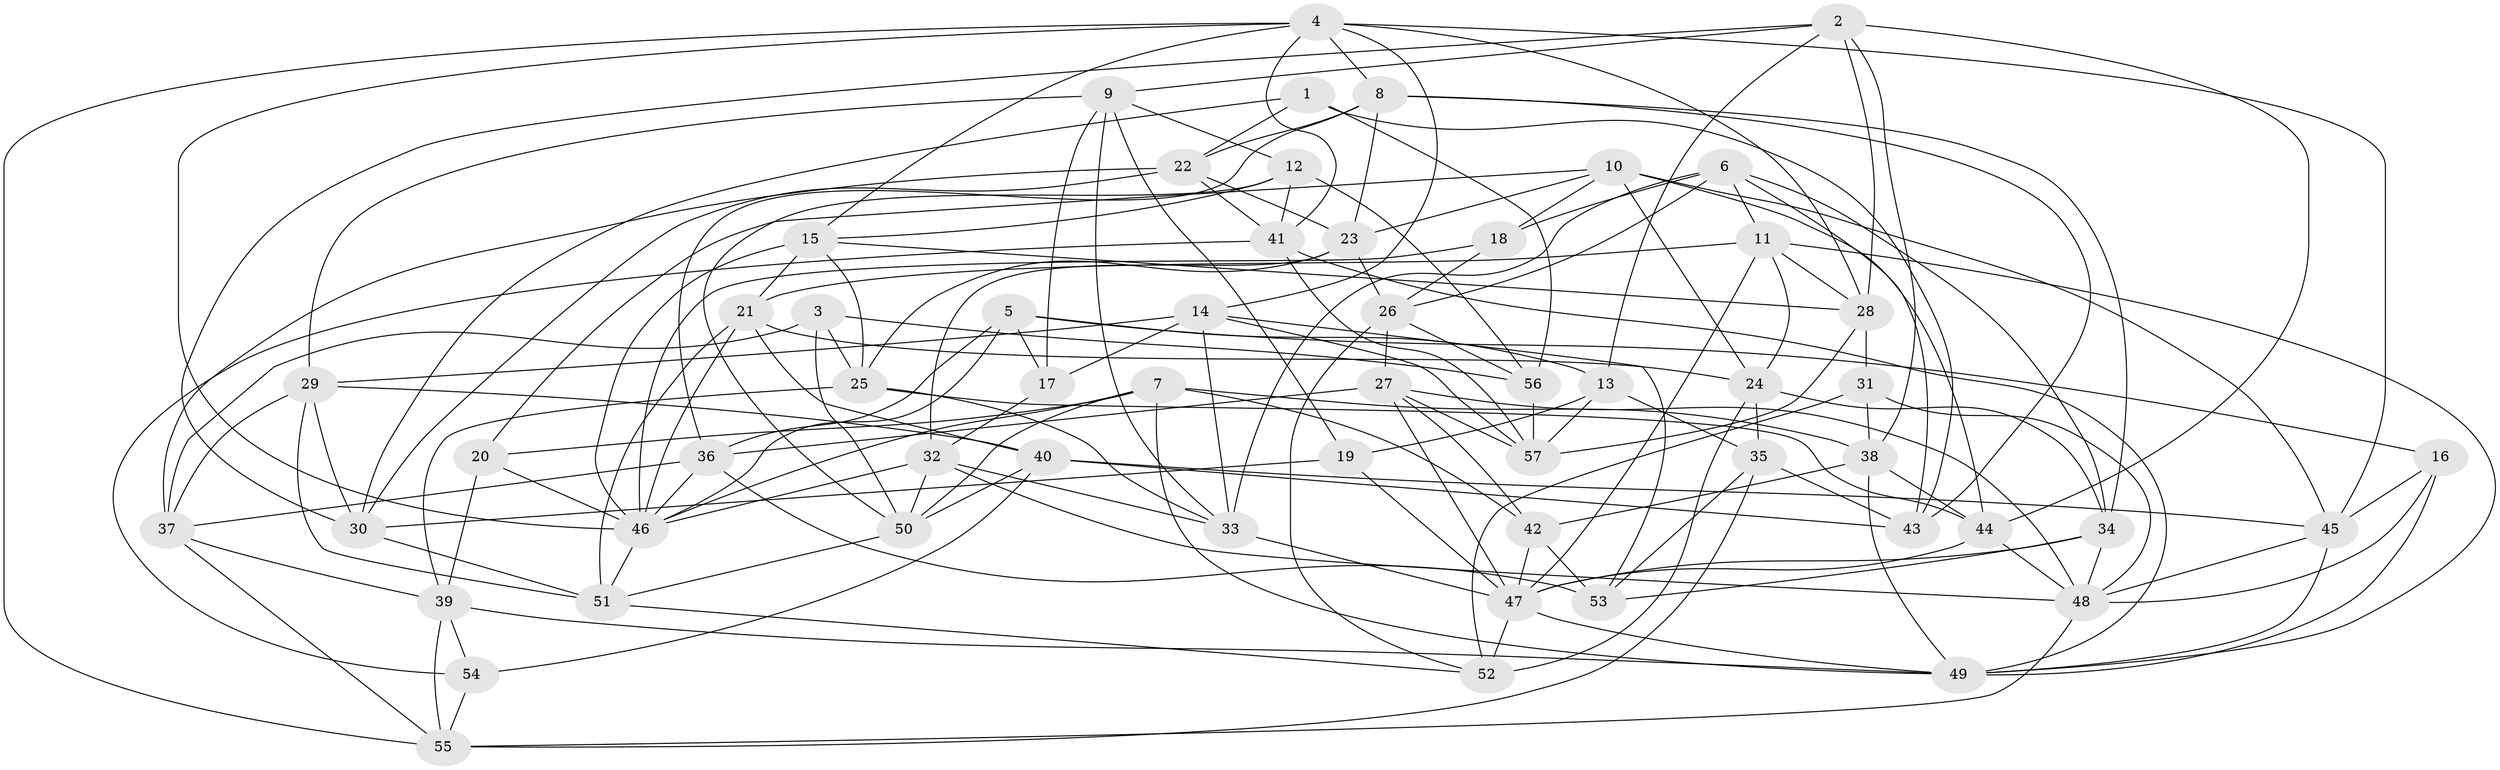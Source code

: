 // original degree distribution, {4: 1.0}
// Generated by graph-tools (version 1.1) at 2025/26/03/09/25 03:26:53]
// undirected, 57 vertices, 164 edges
graph export_dot {
graph [start="1"]
  node [color=gray90,style=filled];
  1;
  2;
  3;
  4;
  5;
  6;
  7;
  8;
  9;
  10;
  11;
  12;
  13;
  14;
  15;
  16;
  17;
  18;
  19;
  20;
  21;
  22;
  23;
  24;
  25;
  26;
  27;
  28;
  29;
  30;
  31;
  32;
  33;
  34;
  35;
  36;
  37;
  38;
  39;
  40;
  41;
  42;
  43;
  44;
  45;
  46;
  47;
  48;
  49;
  50;
  51;
  52;
  53;
  54;
  55;
  56;
  57;
  1 -- 22 [weight=1.0];
  1 -- 30 [weight=1.0];
  1 -- 43 [weight=1.0];
  1 -- 56 [weight=1.0];
  2 -- 9 [weight=1.0];
  2 -- 13 [weight=1.0];
  2 -- 28 [weight=1.0];
  2 -- 30 [weight=1.0];
  2 -- 38 [weight=1.0];
  2 -- 44 [weight=1.0];
  3 -- 25 [weight=1.0];
  3 -- 37 [weight=1.0];
  3 -- 50 [weight=1.0];
  3 -- 56 [weight=1.0];
  4 -- 8 [weight=1.0];
  4 -- 14 [weight=1.0];
  4 -- 15 [weight=1.0];
  4 -- 28 [weight=1.0];
  4 -- 41 [weight=1.0];
  4 -- 45 [weight=1.0];
  4 -- 46 [weight=1.0];
  4 -- 55 [weight=1.0];
  5 -- 13 [weight=2.0];
  5 -- 16 [weight=1.0];
  5 -- 17 [weight=1.0];
  5 -- 36 [weight=1.0];
  5 -- 46 [weight=1.0];
  6 -- 11 [weight=1.0];
  6 -- 18 [weight=1.0];
  6 -- 26 [weight=1.0];
  6 -- 33 [weight=1.0];
  6 -- 34 [weight=1.0];
  6 -- 43 [weight=1.0];
  7 -- 20 [weight=1.0];
  7 -- 38 [weight=1.0];
  7 -- 42 [weight=1.0];
  7 -- 46 [weight=1.0];
  7 -- 49 [weight=1.0];
  7 -- 50 [weight=1.0];
  8 -- 22 [weight=1.0];
  8 -- 23 [weight=1.0];
  8 -- 34 [weight=1.0];
  8 -- 36 [weight=1.0];
  8 -- 43 [weight=1.0];
  9 -- 12 [weight=1.0];
  9 -- 17 [weight=1.0];
  9 -- 19 [weight=1.0];
  9 -- 29 [weight=1.0];
  9 -- 33 [weight=1.0];
  10 -- 18 [weight=1.0];
  10 -- 20 [weight=1.0];
  10 -- 23 [weight=1.0];
  10 -- 24 [weight=1.0];
  10 -- 44 [weight=1.0];
  10 -- 45 [weight=1.0];
  11 -- 21 [weight=1.0];
  11 -- 24 [weight=1.0];
  11 -- 28 [weight=1.0];
  11 -- 47 [weight=1.0];
  11 -- 49 [weight=1.0];
  12 -- 15 [weight=1.0];
  12 -- 41 [weight=1.0];
  12 -- 50 [weight=1.0];
  12 -- 56 [weight=2.0];
  13 -- 19 [weight=1.0];
  13 -- 35 [weight=1.0];
  13 -- 57 [weight=1.0];
  14 -- 17 [weight=1.0];
  14 -- 29 [weight=1.0];
  14 -- 33 [weight=1.0];
  14 -- 53 [weight=1.0];
  14 -- 57 [weight=1.0];
  15 -- 21 [weight=1.0];
  15 -- 25 [weight=1.0];
  15 -- 28 [weight=1.0];
  15 -- 46 [weight=1.0];
  16 -- 45 [weight=1.0];
  16 -- 48 [weight=1.0];
  16 -- 49 [weight=1.0];
  17 -- 32 [weight=1.0];
  18 -- 26 [weight=1.0];
  18 -- 46 [weight=1.0];
  19 -- 30 [weight=1.0];
  19 -- 47 [weight=1.0];
  20 -- 39 [weight=1.0];
  20 -- 46 [weight=1.0];
  21 -- 24 [weight=1.0];
  21 -- 40 [weight=1.0];
  21 -- 46 [weight=1.0];
  21 -- 51 [weight=1.0];
  22 -- 23 [weight=1.0];
  22 -- 30 [weight=1.0];
  22 -- 37 [weight=1.0];
  22 -- 41 [weight=1.0];
  23 -- 25 [weight=1.0];
  23 -- 26 [weight=1.0];
  23 -- 32 [weight=1.0];
  24 -- 34 [weight=1.0];
  24 -- 35 [weight=1.0];
  24 -- 52 [weight=1.0];
  25 -- 33 [weight=1.0];
  25 -- 39 [weight=1.0];
  25 -- 44 [weight=1.0];
  26 -- 27 [weight=1.0];
  26 -- 52 [weight=1.0];
  26 -- 56 [weight=1.0];
  27 -- 36 [weight=1.0];
  27 -- 42 [weight=1.0];
  27 -- 47 [weight=1.0];
  27 -- 48 [weight=1.0];
  27 -- 57 [weight=1.0];
  28 -- 31 [weight=1.0];
  28 -- 57 [weight=1.0];
  29 -- 30 [weight=1.0];
  29 -- 37 [weight=1.0];
  29 -- 40 [weight=1.0];
  29 -- 51 [weight=1.0];
  30 -- 51 [weight=1.0];
  31 -- 38 [weight=1.0];
  31 -- 48 [weight=1.0];
  31 -- 52 [weight=1.0];
  32 -- 33 [weight=1.0];
  32 -- 46 [weight=1.0];
  32 -- 48 [weight=1.0];
  32 -- 50 [weight=1.0];
  33 -- 47 [weight=1.0];
  34 -- 47 [weight=1.0];
  34 -- 48 [weight=1.0];
  34 -- 53 [weight=1.0];
  35 -- 43 [weight=2.0];
  35 -- 53 [weight=1.0];
  35 -- 55 [weight=1.0];
  36 -- 37 [weight=1.0];
  36 -- 46 [weight=1.0];
  36 -- 53 [weight=1.0];
  37 -- 39 [weight=1.0];
  37 -- 55 [weight=1.0];
  38 -- 42 [weight=1.0];
  38 -- 44 [weight=1.0];
  38 -- 49 [weight=1.0];
  39 -- 49 [weight=1.0];
  39 -- 54 [weight=1.0];
  39 -- 55 [weight=1.0];
  40 -- 43 [weight=1.0];
  40 -- 45 [weight=1.0];
  40 -- 50 [weight=1.0];
  40 -- 54 [weight=1.0];
  41 -- 49 [weight=1.0];
  41 -- 54 [weight=1.0];
  41 -- 57 [weight=1.0];
  42 -- 47 [weight=1.0];
  42 -- 53 [weight=2.0];
  44 -- 47 [weight=1.0];
  44 -- 48 [weight=1.0];
  45 -- 48 [weight=1.0];
  45 -- 49 [weight=1.0];
  46 -- 51 [weight=1.0];
  47 -- 49 [weight=1.0];
  47 -- 52 [weight=2.0];
  48 -- 55 [weight=1.0];
  50 -- 51 [weight=1.0];
  51 -- 52 [weight=1.0];
  54 -- 55 [weight=1.0];
  56 -- 57 [weight=1.0];
}
